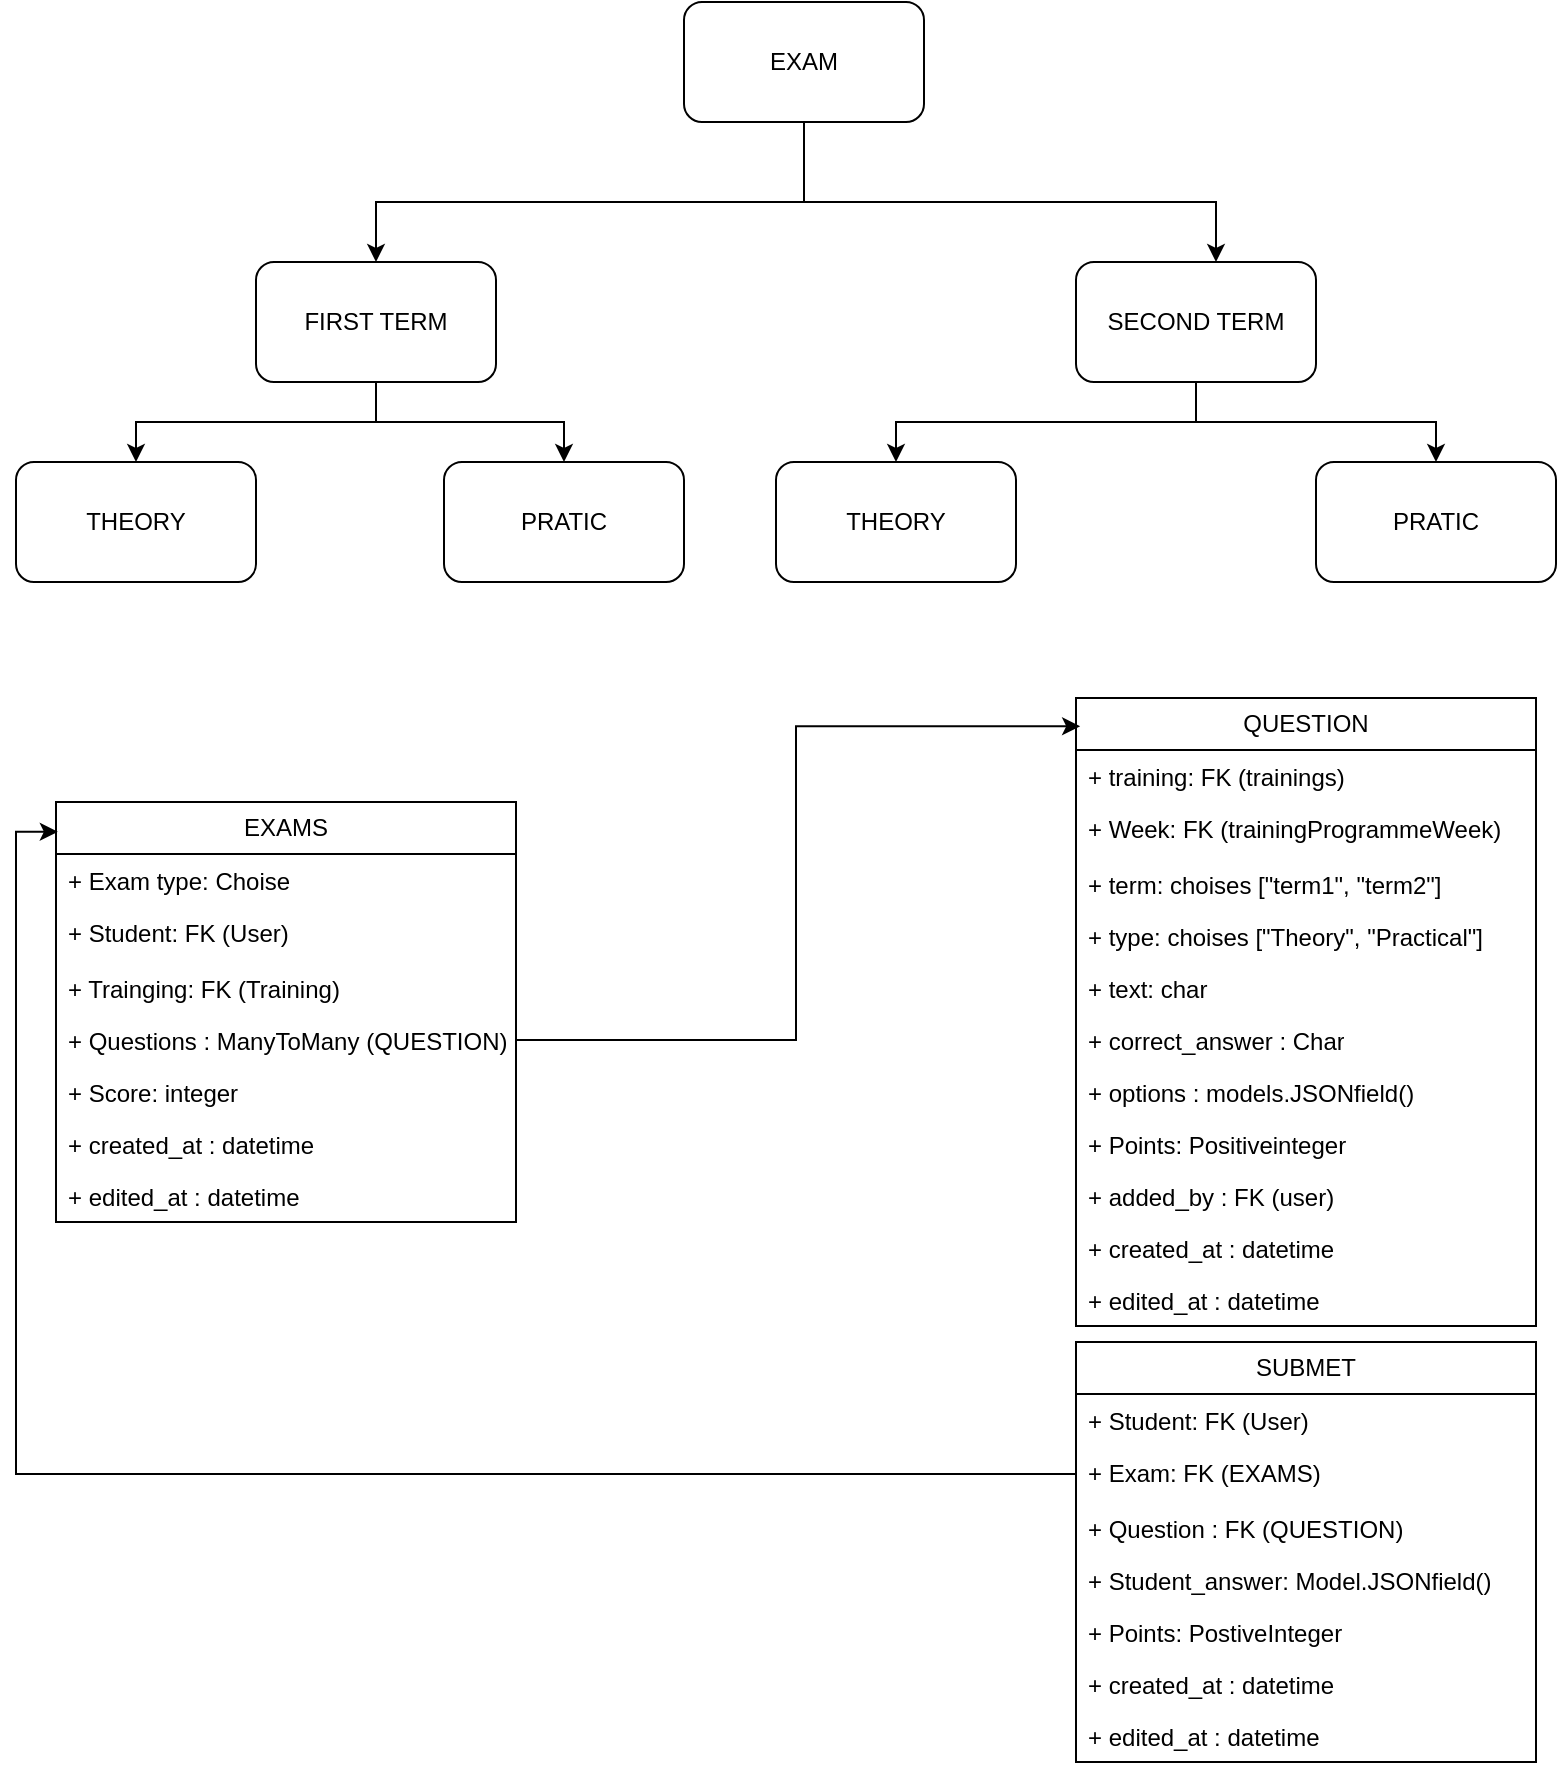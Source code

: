 <mxfile version="24.7.8">
  <diagram id="C5RBs43oDa-KdzZeNtuy" name="Page-1">
    <mxGraphModel dx="1114" dy="704" grid="1" gridSize="10" guides="1" tooltips="1" connect="1" arrows="1" fold="1" page="1" pageScale="1" pageWidth="827" pageHeight="1169" math="0" shadow="0">
      <root>
        <mxCell id="WIyWlLk6GJQsqaUBKTNV-0" />
        <mxCell id="WIyWlLk6GJQsqaUBKTNV-1" parent="WIyWlLk6GJQsqaUBKTNV-0" />
        <mxCell id="iQl2XonbAaLab1mNsIZt-6" value="" style="edgeStyle=orthogonalEdgeStyle;rounded=0;orthogonalLoop=1;jettySize=auto;html=1;" parent="WIyWlLk6GJQsqaUBKTNV-1" source="iQl2XonbAaLab1mNsIZt-4" target="iQl2XonbAaLab1mNsIZt-5" edge="1">
          <mxGeometry relative="1" as="geometry">
            <Array as="points">
              <mxPoint x="414" y="170" />
              <mxPoint x="200" y="170" />
            </Array>
          </mxGeometry>
        </mxCell>
        <mxCell id="iQl2XonbAaLab1mNsIZt-8" value="" style="edgeStyle=orthogonalEdgeStyle;rounded=0;orthogonalLoop=1;jettySize=auto;html=1;" parent="WIyWlLk6GJQsqaUBKTNV-1" source="iQl2XonbAaLab1mNsIZt-4" target="iQl2XonbAaLab1mNsIZt-7" edge="1">
          <mxGeometry relative="1" as="geometry">
            <Array as="points">
              <mxPoint x="414" y="170" />
              <mxPoint x="620" y="170" />
            </Array>
          </mxGeometry>
        </mxCell>
        <mxCell id="iQl2XonbAaLab1mNsIZt-4" value="EXAM" style="rounded=1;whiteSpace=wrap;html=1;" parent="WIyWlLk6GJQsqaUBKTNV-1" vertex="1">
          <mxGeometry x="354" y="70" width="120" height="60" as="geometry" />
        </mxCell>
        <mxCell id="iQl2XonbAaLab1mNsIZt-10" value="" style="edgeStyle=orthogonalEdgeStyle;rounded=0;orthogonalLoop=1;jettySize=auto;html=1;" parent="WIyWlLk6GJQsqaUBKTNV-1" source="iQl2XonbAaLab1mNsIZt-5" target="iQl2XonbAaLab1mNsIZt-9" edge="1">
          <mxGeometry relative="1" as="geometry" />
        </mxCell>
        <mxCell id="iQl2XonbAaLab1mNsIZt-12" value="" style="edgeStyle=orthogonalEdgeStyle;rounded=0;orthogonalLoop=1;jettySize=auto;html=1;" parent="WIyWlLk6GJQsqaUBKTNV-1" source="iQl2XonbAaLab1mNsIZt-5" target="iQl2XonbAaLab1mNsIZt-11" edge="1">
          <mxGeometry relative="1" as="geometry" />
        </mxCell>
        <mxCell id="iQl2XonbAaLab1mNsIZt-5" value="FIRST TERM" style="whiteSpace=wrap;html=1;rounded=1;" parent="WIyWlLk6GJQsqaUBKTNV-1" vertex="1">
          <mxGeometry x="140" y="200" width="120" height="60" as="geometry" />
        </mxCell>
        <mxCell id="iQl2XonbAaLab1mNsIZt-18" value="" style="edgeStyle=orthogonalEdgeStyle;rounded=0;orthogonalLoop=1;jettySize=auto;html=1;" parent="WIyWlLk6GJQsqaUBKTNV-1" source="iQl2XonbAaLab1mNsIZt-7" target="iQl2XonbAaLab1mNsIZt-17" edge="1">
          <mxGeometry relative="1" as="geometry">
            <Array as="points">
              <mxPoint x="610" y="280" />
              <mxPoint x="460" y="280" />
            </Array>
          </mxGeometry>
        </mxCell>
        <mxCell id="iQl2XonbAaLab1mNsIZt-20" value="" style="edgeStyle=orthogonalEdgeStyle;rounded=0;orthogonalLoop=1;jettySize=auto;html=1;" parent="WIyWlLk6GJQsqaUBKTNV-1" source="iQl2XonbAaLab1mNsIZt-7" target="iQl2XonbAaLab1mNsIZt-19" edge="1">
          <mxGeometry relative="1" as="geometry" />
        </mxCell>
        <mxCell id="iQl2XonbAaLab1mNsIZt-7" value="SECOND TERM" style="whiteSpace=wrap;html=1;rounded=1;" parent="WIyWlLk6GJQsqaUBKTNV-1" vertex="1">
          <mxGeometry x="550" y="200" width="120" height="60" as="geometry" />
        </mxCell>
        <mxCell id="iQl2XonbAaLab1mNsIZt-9" value="THEORY" style="whiteSpace=wrap;html=1;rounded=1;" parent="WIyWlLk6GJQsqaUBKTNV-1" vertex="1">
          <mxGeometry x="20" y="300" width="120" height="60" as="geometry" />
        </mxCell>
        <mxCell id="iQl2XonbAaLab1mNsIZt-11" value="PRATIC" style="whiteSpace=wrap;html=1;rounded=1;" parent="WIyWlLk6GJQsqaUBKTNV-1" vertex="1">
          <mxGeometry x="234" y="300" width="120" height="60" as="geometry" />
        </mxCell>
        <mxCell id="iQl2XonbAaLab1mNsIZt-17" value="THEORY" style="whiteSpace=wrap;html=1;rounded=1;" parent="WIyWlLk6GJQsqaUBKTNV-1" vertex="1">
          <mxGeometry x="400" y="300" width="120" height="60" as="geometry" />
        </mxCell>
        <mxCell id="iQl2XonbAaLab1mNsIZt-19" value="PRATIC" style="whiteSpace=wrap;html=1;rounded=1;" parent="WIyWlLk6GJQsqaUBKTNV-1" vertex="1">
          <mxGeometry x="670" y="300" width="120" height="60" as="geometry" />
        </mxCell>
        <mxCell id="iQl2XonbAaLab1mNsIZt-21" value="QUESTION" style="swimlane;fontStyle=0;childLayout=stackLayout;horizontal=1;startSize=26;fillColor=none;horizontalStack=0;resizeParent=1;resizeParentMax=0;resizeLast=0;collapsible=1;marginBottom=0;whiteSpace=wrap;html=1;" parent="WIyWlLk6GJQsqaUBKTNV-1" vertex="1">
          <mxGeometry x="550" y="418" width="230" height="314" as="geometry" />
        </mxCell>
        <mxCell id="iQl2XonbAaLab1mNsIZt-34" value="+ training: FK (trainings)" style="text;strokeColor=none;fillColor=none;align=left;verticalAlign=top;spacingLeft=4;spacingRight=4;overflow=hidden;rotatable=0;points=[[0,0.5],[1,0.5]];portConstraint=eastwest;whiteSpace=wrap;html=1;" parent="iQl2XonbAaLab1mNsIZt-21" vertex="1">
          <mxGeometry y="26" width="230" height="26" as="geometry" />
        </mxCell>
        <mxCell id="iQl2XonbAaLab1mNsIZt-33" value="+ Week: FK (trainingProgrammeWeek)" style="text;strokeColor=none;fillColor=none;align=left;verticalAlign=top;spacingLeft=4;spacingRight=4;overflow=hidden;rotatable=0;points=[[0,0.5],[1,0.5]];portConstraint=eastwest;whiteSpace=wrap;html=1;" parent="iQl2XonbAaLab1mNsIZt-21" vertex="1">
          <mxGeometry y="52" width="230" height="28" as="geometry" />
        </mxCell>
        <mxCell id="LwBgQtgCLUHmk0KAiUFm-26" value="+ term: choises [&quot;term1&quot;, &quot;term2&quot;]" style="text;strokeColor=none;fillColor=none;align=left;verticalAlign=top;spacingLeft=4;spacingRight=4;overflow=hidden;rotatable=0;points=[[0,0.5],[1,0.5]];portConstraint=eastwest;whiteSpace=wrap;html=1;" vertex="1" parent="iQl2XonbAaLab1mNsIZt-21">
          <mxGeometry y="80" width="230" height="26" as="geometry" />
        </mxCell>
        <mxCell id="iQl2XonbAaLab1mNsIZt-28" value="+ type: choises [&quot;Theory&quot;, &quot;Practical&quot;]" style="text;strokeColor=none;fillColor=none;align=left;verticalAlign=top;spacingLeft=4;spacingRight=4;overflow=hidden;rotatable=0;points=[[0,0.5],[1,0.5]];portConstraint=eastwest;whiteSpace=wrap;html=1;" parent="iQl2XonbAaLab1mNsIZt-21" vertex="1">
          <mxGeometry y="106" width="230" height="26" as="geometry" />
        </mxCell>
        <mxCell id="iQl2XonbAaLab1mNsIZt-22" value="+ text: char" style="text;strokeColor=none;fillColor=none;align=left;verticalAlign=top;spacingLeft=4;spacingRight=4;overflow=hidden;rotatable=0;points=[[0,0.5],[1,0.5]];portConstraint=eastwest;whiteSpace=wrap;html=1;" parent="iQl2XonbAaLab1mNsIZt-21" vertex="1">
          <mxGeometry y="132" width="230" height="26" as="geometry" />
        </mxCell>
        <mxCell id="iQl2XonbAaLab1mNsIZt-29" value="+ correct_answer : Char" style="text;strokeColor=none;fillColor=none;align=left;verticalAlign=top;spacingLeft=4;spacingRight=4;overflow=hidden;rotatable=0;points=[[0,0.5],[1,0.5]];portConstraint=eastwest;whiteSpace=wrap;html=1;" parent="iQl2XonbAaLab1mNsIZt-21" vertex="1">
          <mxGeometry y="158" width="230" height="26" as="geometry" />
        </mxCell>
        <mxCell id="iQl2XonbAaLab1mNsIZt-35" value="+ options : models.JSONfield()" style="text;strokeColor=none;fillColor=none;align=left;verticalAlign=top;spacingLeft=4;spacingRight=4;overflow=hidden;rotatable=0;points=[[0,0.5],[1,0.5]];portConstraint=eastwest;whiteSpace=wrap;html=1;" parent="iQl2XonbAaLab1mNsIZt-21" vertex="1">
          <mxGeometry y="184" width="230" height="26" as="geometry" />
        </mxCell>
        <mxCell id="iQl2XonbAaLab1mNsIZt-30" value="+ Points: Positiveinteger" style="text;strokeColor=none;fillColor=none;align=left;verticalAlign=top;spacingLeft=4;spacingRight=4;overflow=hidden;rotatable=0;points=[[0,0.5],[1,0.5]];portConstraint=eastwest;whiteSpace=wrap;html=1;" parent="iQl2XonbAaLab1mNsIZt-21" vertex="1">
          <mxGeometry y="210" width="230" height="26" as="geometry" />
        </mxCell>
        <mxCell id="iQl2XonbAaLab1mNsIZt-31" value="+ added_by : FK (user)" style="text;strokeColor=none;fillColor=none;align=left;verticalAlign=top;spacingLeft=4;spacingRight=4;overflow=hidden;rotatable=0;points=[[0,0.5],[1,0.5]];portConstraint=eastwest;whiteSpace=wrap;html=1;" parent="iQl2XonbAaLab1mNsIZt-21" vertex="1">
          <mxGeometry y="236" width="230" height="26" as="geometry" />
        </mxCell>
        <mxCell id="iQl2XonbAaLab1mNsIZt-32" value="+ created_at : datetime" style="text;strokeColor=none;fillColor=none;align=left;verticalAlign=top;spacingLeft=4;spacingRight=4;overflow=hidden;rotatable=0;points=[[0,0.5],[1,0.5]];portConstraint=eastwest;whiteSpace=wrap;html=1;" parent="iQl2XonbAaLab1mNsIZt-21" vertex="1">
          <mxGeometry y="262" width="230" height="26" as="geometry" />
        </mxCell>
        <mxCell id="iQl2XonbAaLab1mNsIZt-23" value="+ edited_at : datetime" style="text;strokeColor=none;fillColor=none;align=left;verticalAlign=top;spacingLeft=4;spacingRight=4;overflow=hidden;rotatable=0;points=[[0,0.5],[1,0.5]];portConstraint=eastwest;whiteSpace=wrap;html=1;" parent="iQl2XonbAaLab1mNsIZt-21" vertex="1">
          <mxGeometry y="288" width="230" height="26" as="geometry" />
        </mxCell>
        <mxCell id="LwBgQtgCLUHmk0KAiUFm-0" value="EXAMS" style="swimlane;fontStyle=0;childLayout=stackLayout;horizontal=1;startSize=26;fillColor=none;horizontalStack=0;resizeParent=1;resizeParentMax=0;resizeLast=0;collapsible=1;marginBottom=0;whiteSpace=wrap;html=1;" vertex="1" parent="WIyWlLk6GJQsqaUBKTNV-1">
          <mxGeometry x="40" y="470" width="230" height="210" as="geometry" />
        </mxCell>
        <mxCell id="LwBgQtgCLUHmk0KAiUFm-1" value="+ Exam type: Choise" style="text;strokeColor=none;fillColor=none;align=left;verticalAlign=top;spacingLeft=4;spacingRight=4;overflow=hidden;rotatable=0;points=[[0,0.5],[1,0.5]];portConstraint=eastwest;whiteSpace=wrap;html=1;" vertex="1" parent="LwBgQtgCLUHmk0KAiUFm-0">
          <mxGeometry y="26" width="230" height="26" as="geometry" />
        </mxCell>
        <mxCell id="LwBgQtgCLUHmk0KAiUFm-2" value="+ Student: FK (User)" style="text;strokeColor=none;fillColor=none;align=left;verticalAlign=top;spacingLeft=4;spacingRight=4;overflow=hidden;rotatable=0;points=[[0,0.5],[1,0.5]];portConstraint=eastwest;whiteSpace=wrap;html=1;" vertex="1" parent="LwBgQtgCLUHmk0KAiUFm-0">
          <mxGeometry y="52" width="230" height="28" as="geometry" />
        </mxCell>
        <mxCell id="LwBgQtgCLUHmk0KAiUFm-3" value="+ Trainging: FK (Training)" style="text;strokeColor=none;fillColor=none;align=left;verticalAlign=top;spacingLeft=4;spacingRight=4;overflow=hidden;rotatable=0;points=[[0,0.5],[1,0.5]];portConstraint=eastwest;whiteSpace=wrap;html=1;" vertex="1" parent="LwBgQtgCLUHmk0KAiUFm-0">
          <mxGeometry y="80" width="230" height="26" as="geometry" />
        </mxCell>
        <mxCell id="LwBgQtgCLUHmk0KAiUFm-4" value="+ Questions : ManyToMany (QUESTION)" style="text;strokeColor=none;fillColor=none;align=left;verticalAlign=top;spacingLeft=4;spacingRight=4;overflow=hidden;rotatable=0;points=[[0,0.5],[1,0.5]];portConstraint=eastwest;whiteSpace=wrap;html=1;" vertex="1" parent="LwBgQtgCLUHmk0KAiUFm-0">
          <mxGeometry y="106" width="230" height="26" as="geometry" />
        </mxCell>
        <mxCell id="LwBgQtgCLUHmk0KAiUFm-5" value="+ Score: integer" style="text;strokeColor=none;fillColor=none;align=left;verticalAlign=top;spacingLeft=4;spacingRight=4;overflow=hidden;rotatable=0;points=[[0,0.5],[1,0.5]];portConstraint=eastwest;whiteSpace=wrap;html=1;" vertex="1" parent="LwBgQtgCLUHmk0KAiUFm-0">
          <mxGeometry y="132" width="230" height="26" as="geometry" />
        </mxCell>
        <mxCell id="LwBgQtgCLUHmk0KAiUFm-9" value="+ created_at : datetime" style="text;strokeColor=none;fillColor=none;align=left;verticalAlign=top;spacingLeft=4;spacingRight=4;overflow=hidden;rotatable=0;points=[[0,0.5],[1,0.5]];portConstraint=eastwest;whiteSpace=wrap;html=1;" vertex="1" parent="LwBgQtgCLUHmk0KAiUFm-0">
          <mxGeometry y="158" width="230" height="26" as="geometry" />
        </mxCell>
        <mxCell id="LwBgQtgCLUHmk0KAiUFm-10" value="+ edited_at : datetime" style="text;strokeColor=none;fillColor=none;align=left;verticalAlign=top;spacingLeft=4;spacingRight=4;overflow=hidden;rotatable=0;points=[[0,0.5],[1,0.5]];portConstraint=eastwest;whiteSpace=wrap;html=1;" vertex="1" parent="LwBgQtgCLUHmk0KAiUFm-0">
          <mxGeometry y="184" width="230" height="26" as="geometry" />
        </mxCell>
        <mxCell id="LwBgQtgCLUHmk0KAiUFm-12" style="edgeStyle=orthogonalEdgeStyle;rounded=0;orthogonalLoop=1;jettySize=auto;html=1;entryX=0.009;entryY=0.045;entryDx=0;entryDy=0;entryPerimeter=0;" edge="1" parent="WIyWlLk6GJQsqaUBKTNV-1" source="LwBgQtgCLUHmk0KAiUFm-4" target="iQl2XonbAaLab1mNsIZt-21">
          <mxGeometry relative="1" as="geometry" />
        </mxCell>
        <mxCell id="LwBgQtgCLUHmk0KAiUFm-13" value="SUBMET" style="swimlane;fontStyle=0;childLayout=stackLayout;horizontal=1;startSize=26;fillColor=none;horizontalStack=0;resizeParent=1;resizeParentMax=0;resizeLast=0;collapsible=1;marginBottom=0;whiteSpace=wrap;html=1;" vertex="1" parent="WIyWlLk6GJQsqaUBKTNV-1">
          <mxGeometry x="550" y="740" width="230" height="210" as="geometry" />
        </mxCell>
        <mxCell id="LwBgQtgCLUHmk0KAiUFm-14" value="+ Student: FK (User)" style="text;strokeColor=none;fillColor=none;align=left;verticalAlign=top;spacingLeft=4;spacingRight=4;overflow=hidden;rotatable=0;points=[[0,0.5],[1,0.5]];portConstraint=eastwest;whiteSpace=wrap;html=1;" vertex="1" parent="LwBgQtgCLUHmk0KAiUFm-13">
          <mxGeometry y="26" width="230" height="26" as="geometry" />
        </mxCell>
        <mxCell id="LwBgQtgCLUHmk0KAiUFm-15" value="+ Exam: FK (EXAMS)" style="text;strokeColor=none;fillColor=none;align=left;verticalAlign=top;spacingLeft=4;spacingRight=4;overflow=hidden;rotatable=0;points=[[0,0.5],[1,0.5]];portConstraint=eastwest;whiteSpace=wrap;html=1;" vertex="1" parent="LwBgQtgCLUHmk0KAiUFm-13">
          <mxGeometry y="52" width="230" height="28" as="geometry" />
        </mxCell>
        <mxCell id="LwBgQtgCLUHmk0KAiUFm-16" value="+ Question : FK (QUESTION)" style="text;strokeColor=none;fillColor=none;align=left;verticalAlign=top;spacingLeft=4;spacingRight=4;overflow=hidden;rotatable=0;points=[[0,0.5],[1,0.5]];portConstraint=eastwest;whiteSpace=wrap;html=1;" vertex="1" parent="LwBgQtgCLUHmk0KAiUFm-13">
          <mxGeometry y="80" width="230" height="26" as="geometry" />
        </mxCell>
        <mxCell id="LwBgQtgCLUHmk0KAiUFm-17" value="+ Student_answer: Model.JSONfield()" style="text;strokeColor=none;fillColor=none;align=left;verticalAlign=top;spacingLeft=4;spacingRight=4;overflow=hidden;rotatable=0;points=[[0,0.5],[1,0.5]];portConstraint=eastwest;whiteSpace=wrap;html=1;" vertex="1" parent="LwBgQtgCLUHmk0KAiUFm-13">
          <mxGeometry y="106" width="230" height="26" as="geometry" />
        </mxCell>
        <mxCell id="LwBgQtgCLUHmk0KAiUFm-18" value="+ Points: PostiveInteger" style="text;strokeColor=none;fillColor=none;align=left;verticalAlign=top;spacingLeft=4;spacingRight=4;overflow=hidden;rotatable=0;points=[[0,0.5],[1,0.5]];portConstraint=eastwest;whiteSpace=wrap;html=1;" vertex="1" parent="LwBgQtgCLUHmk0KAiUFm-13">
          <mxGeometry y="132" width="230" height="26" as="geometry" />
        </mxCell>
        <mxCell id="LwBgQtgCLUHmk0KAiUFm-22" value="+ created_at : datetime" style="text;strokeColor=none;fillColor=none;align=left;verticalAlign=top;spacingLeft=4;spacingRight=4;overflow=hidden;rotatable=0;points=[[0,0.5],[1,0.5]];portConstraint=eastwest;whiteSpace=wrap;html=1;" vertex="1" parent="LwBgQtgCLUHmk0KAiUFm-13">
          <mxGeometry y="158" width="230" height="26" as="geometry" />
        </mxCell>
        <mxCell id="LwBgQtgCLUHmk0KAiUFm-23" value="+ edited_at : datetime" style="text;strokeColor=none;fillColor=none;align=left;verticalAlign=top;spacingLeft=4;spacingRight=4;overflow=hidden;rotatable=0;points=[[0,0.5],[1,0.5]];portConstraint=eastwest;whiteSpace=wrap;html=1;" vertex="1" parent="LwBgQtgCLUHmk0KAiUFm-13">
          <mxGeometry y="184" width="230" height="26" as="geometry" />
        </mxCell>
        <mxCell id="LwBgQtgCLUHmk0KAiUFm-25" style="edgeStyle=orthogonalEdgeStyle;rounded=0;orthogonalLoop=1;jettySize=auto;html=1;exitX=0;exitY=0.5;exitDx=0;exitDy=0;entryX=0.004;entryY=0.071;entryDx=0;entryDy=0;entryPerimeter=0;" edge="1" parent="WIyWlLk6GJQsqaUBKTNV-1" source="LwBgQtgCLUHmk0KAiUFm-15" target="LwBgQtgCLUHmk0KAiUFm-0">
          <mxGeometry relative="1" as="geometry" />
        </mxCell>
      </root>
    </mxGraphModel>
  </diagram>
</mxfile>
